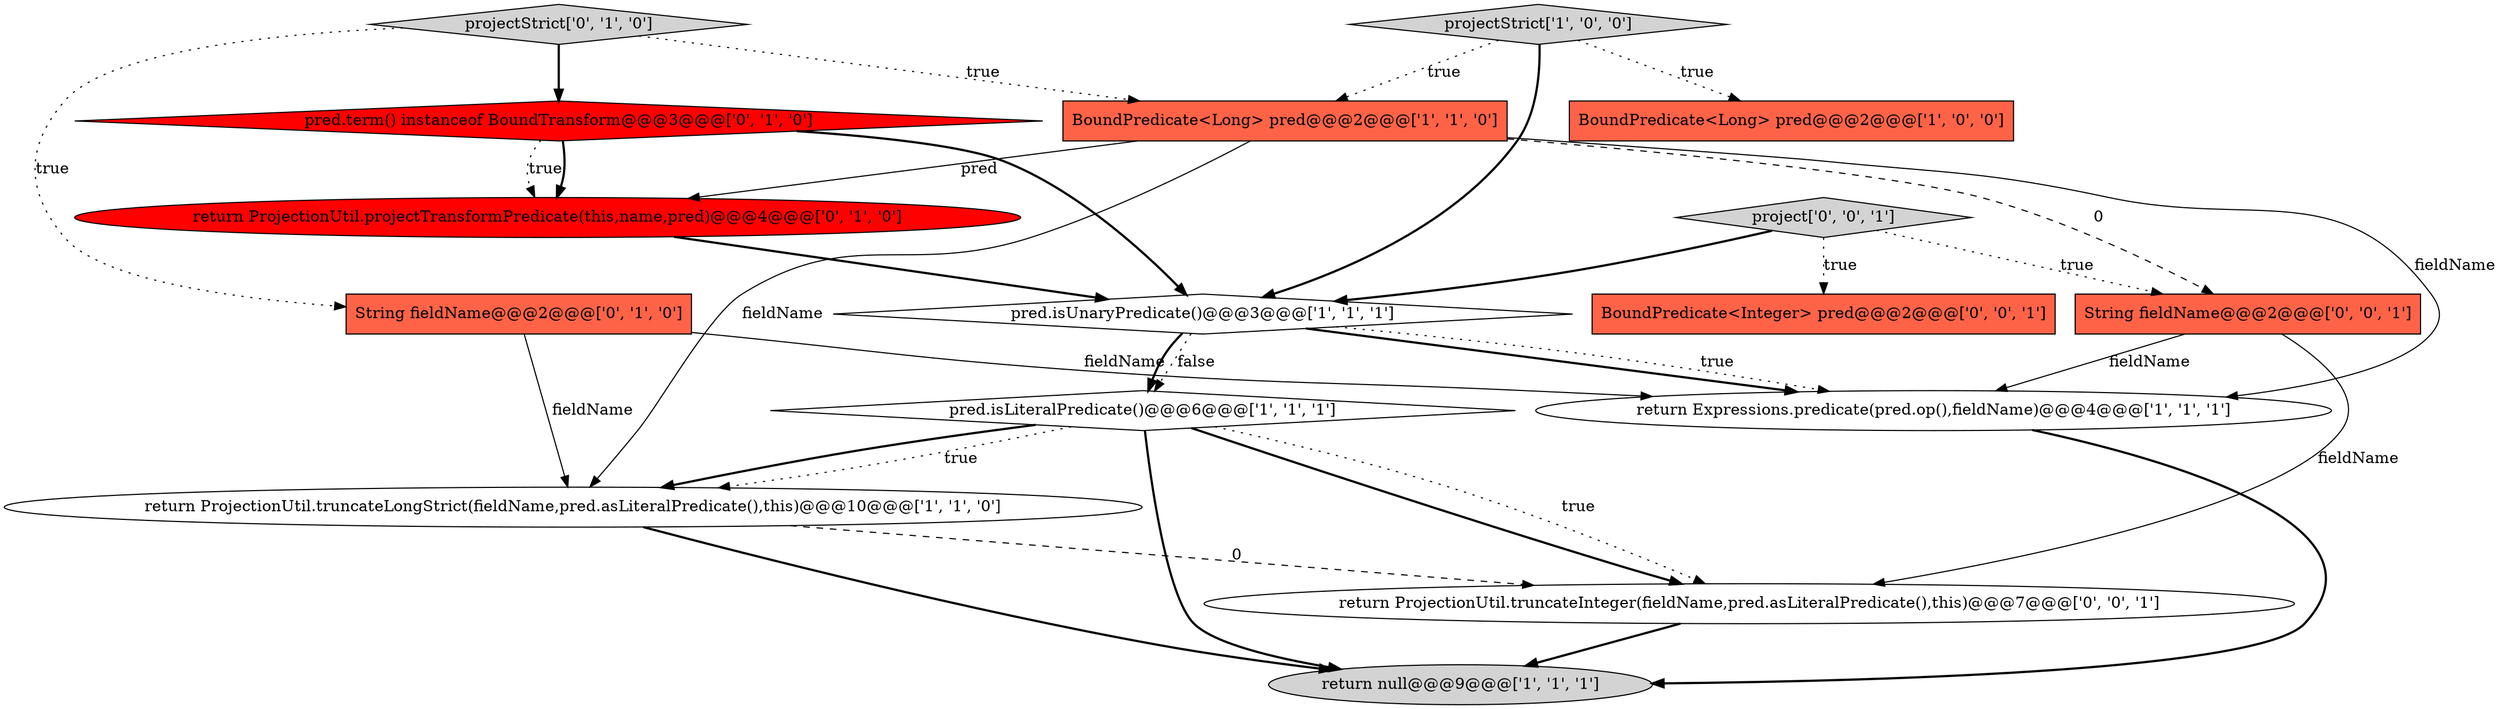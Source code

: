 digraph {
11 [style = filled, label = "pred.term() instanceof BoundTransform@@@3@@@['0', '1', '0']", fillcolor = red, shape = diamond image = "AAA1AAABBB2BBB"];
9 [style = filled, label = "String fieldName@@@2@@@['0', '1', '0']", fillcolor = tomato, shape = box image = "AAA0AAABBB2BBB"];
5 [style = filled, label = "BoundPredicate<Long> pred@@@2@@@['1', '1', '0']", fillcolor = tomato, shape = box image = "AAA0AAABBB1BBB"];
0 [style = filled, label = "pred.isUnaryPredicate()@@@3@@@['1', '1', '1']", fillcolor = white, shape = diamond image = "AAA0AAABBB1BBB"];
8 [style = filled, label = "projectStrict['0', '1', '0']", fillcolor = lightgray, shape = diamond image = "AAA0AAABBB2BBB"];
13 [style = filled, label = "return ProjectionUtil.truncateInteger(fieldName,pred.asLiteralPredicate(),this)@@@7@@@['0', '0', '1']", fillcolor = white, shape = ellipse image = "AAA0AAABBB3BBB"];
10 [style = filled, label = "return ProjectionUtil.projectTransformPredicate(this,name,pred)@@@4@@@['0', '1', '0']", fillcolor = red, shape = ellipse image = "AAA1AAABBB2BBB"];
3 [style = filled, label = "projectStrict['1', '0', '0']", fillcolor = lightgray, shape = diamond image = "AAA0AAABBB1BBB"];
7 [style = filled, label = "return ProjectionUtil.truncateLongStrict(fieldName,pred.asLiteralPredicate(),this)@@@10@@@['1', '1', '0']", fillcolor = white, shape = ellipse image = "AAA0AAABBB1BBB"];
15 [style = filled, label = "String fieldName@@@2@@@['0', '0', '1']", fillcolor = tomato, shape = box image = "AAA0AAABBB3BBB"];
14 [style = filled, label = "project['0', '0', '1']", fillcolor = lightgray, shape = diamond image = "AAA0AAABBB3BBB"];
1 [style = filled, label = "BoundPredicate<Long> pred@@@2@@@['1', '0', '0']", fillcolor = tomato, shape = box image = "AAA0AAABBB1BBB"];
6 [style = filled, label = "return Expressions.predicate(pred.op(),fieldName)@@@4@@@['1', '1', '1']", fillcolor = white, shape = ellipse image = "AAA0AAABBB1BBB"];
12 [style = filled, label = "BoundPredicate<Integer> pred@@@2@@@['0', '0', '1']", fillcolor = tomato, shape = box image = "AAA0AAABBB3BBB"];
4 [style = filled, label = "pred.isLiteralPredicate()@@@6@@@['1', '1', '1']", fillcolor = white, shape = diamond image = "AAA0AAABBB1BBB"];
2 [style = filled, label = "return null@@@9@@@['1', '1', '1']", fillcolor = lightgray, shape = ellipse image = "AAA0AAABBB1BBB"];
9->7 [style = solid, label="fieldName"];
14->12 [style = dotted, label="true"];
0->6 [style = bold, label=""];
11->10 [style = dotted, label="true"];
15->13 [style = solid, label="fieldName"];
5->10 [style = solid, label="pred"];
4->13 [style = bold, label=""];
0->4 [style = dotted, label="false"];
4->7 [style = dotted, label="true"];
4->2 [style = bold, label=""];
0->6 [style = dotted, label="true"];
4->7 [style = bold, label=""];
3->0 [style = bold, label=""];
6->2 [style = bold, label=""];
4->13 [style = dotted, label="true"];
15->6 [style = solid, label="fieldName"];
14->15 [style = dotted, label="true"];
9->6 [style = solid, label="fieldName"];
11->0 [style = bold, label=""];
3->5 [style = dotted, label="true"];
14->0 [style = bold, label=""];
8->5 [style = dotted, label="true"];
0->4 [style = bold, label=""];
11->10 [style = bold, label=""];
7->2 [style = bold, label=""];
5->6 [style = solid, label="fieldName"];
10->0 [style = bold, label=""];
7->13 [style = dashed, label="0"];
5->7 [style = solid, label="fieldName"];
8->9 [style = dotted, label="true"];
5->15 [style = dashed, label="0"];
8->11 [style = bold, label=""];
3->1 [style = dotted, label="true"];
13->2 [style = bold, label=""];
}
